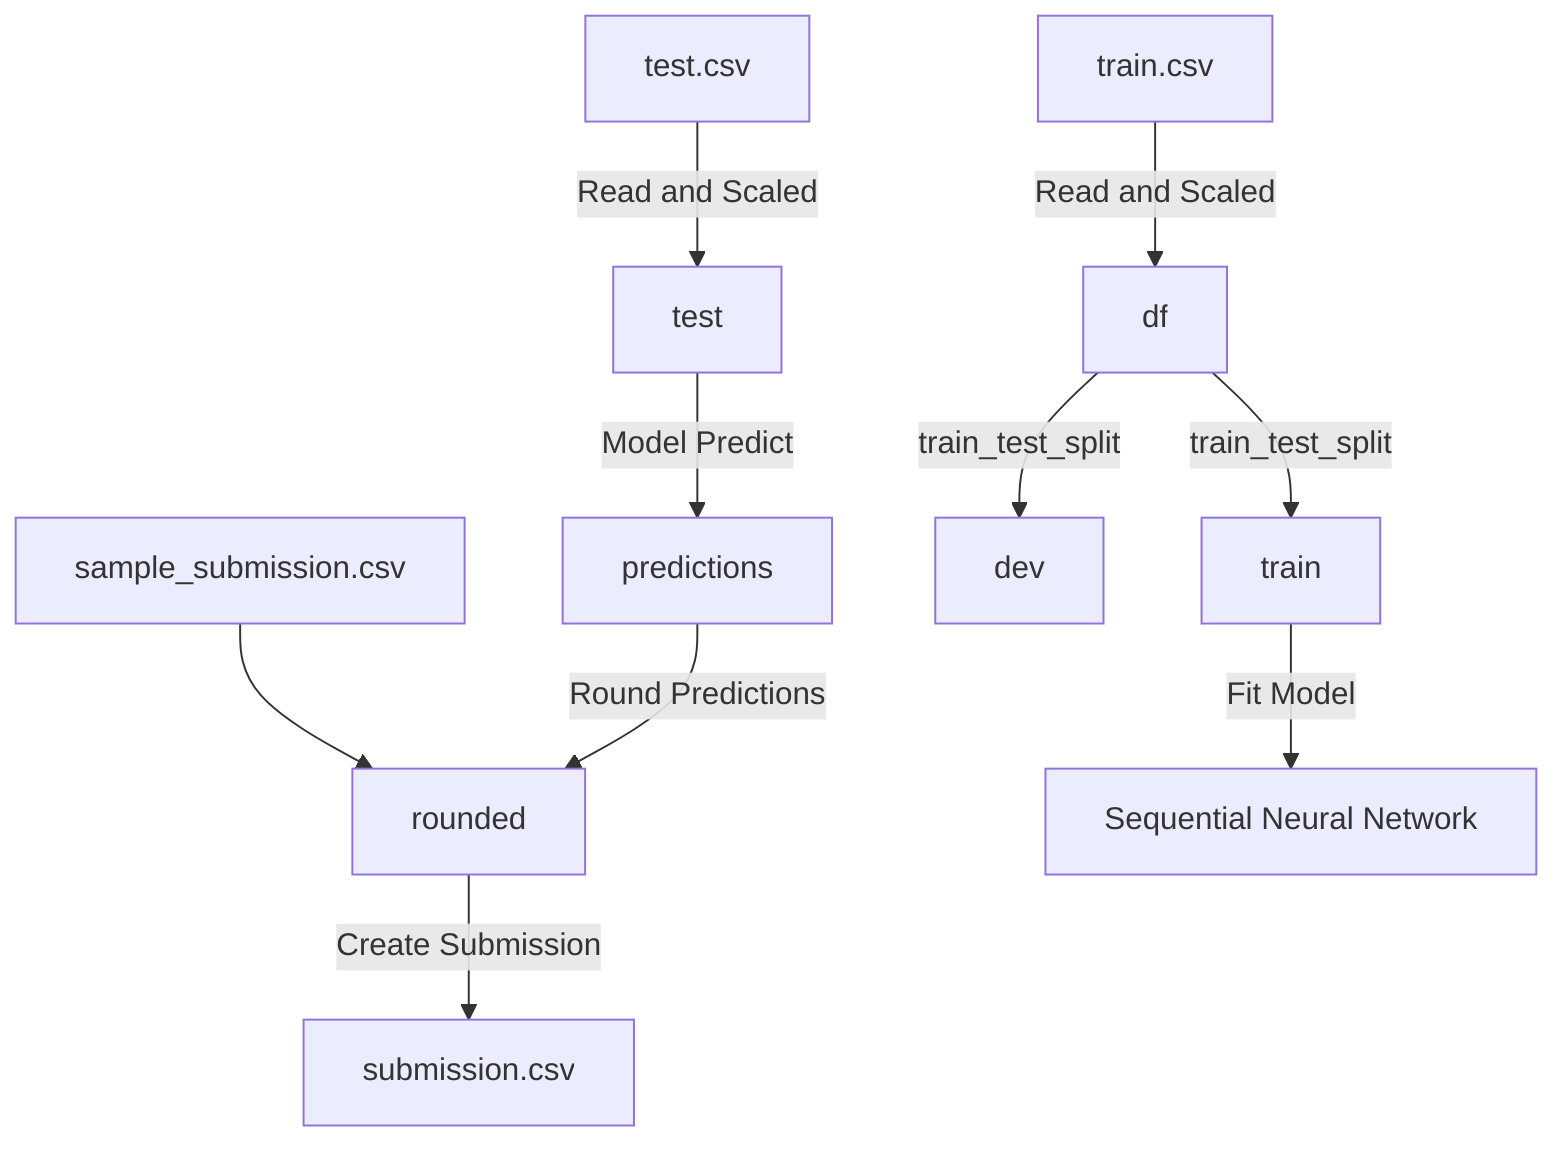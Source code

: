 flowchart TD
    %% Data Sources
    A1["train.csv"] -->|"Read and Scaled"| B1["df"]
    A2["test.csv"] -->|"Read and Scaled"| B2["test"]
    A3["sample_submission.csv"] --> C4["rounded"]

    %% Data Preparation
    B1 -->|"train_test_split"| C1["train"]
    B1 -->|"train_test_split"| C2["dev"]

    %% Model Training
    C1 -->|"Fit Model"| D["Sequential Neural Network"]

    %% Model Prediction
    B2 -->|"Model Predict"| E1["predictions"]
    E1 -->|"Round Predictions"| C4

    %% Submission
    C4 -->|"Create Submission"| F1["submission.csv"]